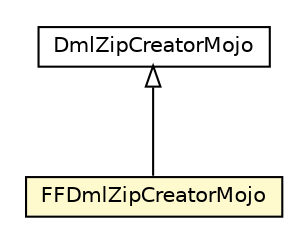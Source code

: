 #!/usr/local/bin/dot
#
# Class diagram 
# Generated by UMLGraph version 5.1 (http://www.umlgraph.org/)
#

digraph G {
	edge [fontname="Helvetica",fontsize=10,labelfontname="Helvetica",labelfontsize=10];
	node [fontname="Helvetica",fontsize=10,shape=plaintext];
	nodesep=0.25;
	ranksep=0.5;
	// pt.ist.fenixframework.dml.maven.DmlZipCreatorMojo
	c69020 [label=<<table title="pt.ist.fenixframework.dml.maven.DmlZipCreatorMojo" border="0" cellborder="1" cellspacing="0" cellpadding="2" port="p" href="../dml/maven/DmlZipCreatorMojo.html">
		<tr><td><table border="0" cellspacing="0" cellpadding="1">
<tr><td align="center" balign="center"> DmlZipCreatorMojo </td></tr>
		</table></td></tr>
		</table>>, fontname="Helvetica", fontcolor="black", fontsize=10.0];
	// pt.ist.fenixframework.maven.FFDmlZipCreatorMojo
	c69049 [label=<<table title="pt.ist.fenixframework.maven.FFDmlZipCreatorMojo" border="0" cellborder="1" cellspacing="0" cellpadding="2" port="p" bgcolor="lemonChiffon" href="./FFDmlZipCreatorMojo.html">
		<tr><td><table border="0" cellspacing="0" cellpadding="1">
<tr><td align="center" balign="center"> FFDmlZipCreatorMojo </td></tr>
		</table></td></tr>
		</table>>, fontname="Helvetica", fontcolor="black", fontsize=10.0];
	//pt.ist.fenixframework.maven.FFDmlZipCreatorMojo extends pt.ist.fenixframework.dml.maven.DmlZipCreatorMojo
	c69020:p -> c69049:p [dir=back,arrowtail=empty];
}

